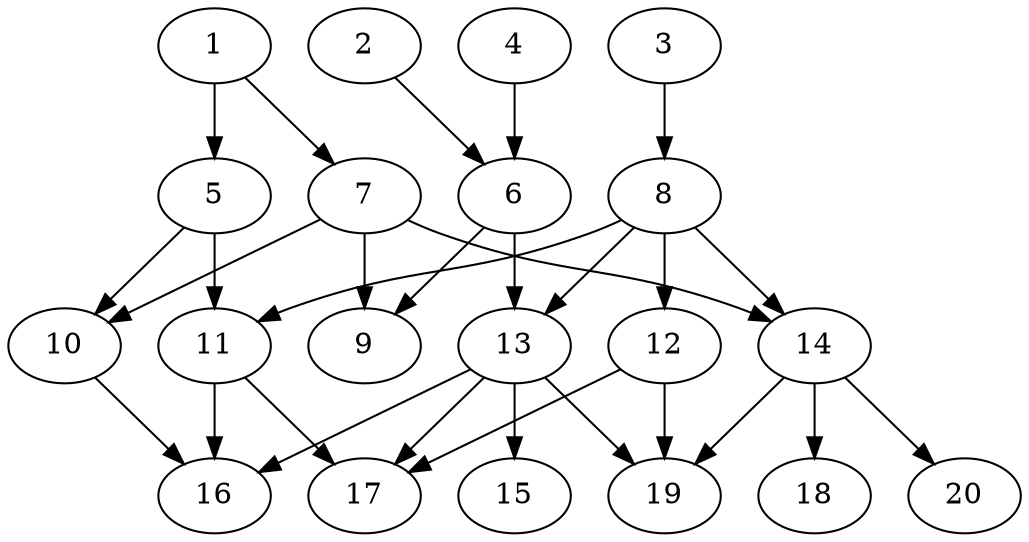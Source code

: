 // DAG automatically generated by daggen at Wed Jul 24 22:02:40 2019
// ./daggen --dot -n 20 --ccr 0.5 --fat 0.6 --regular 0.5 --density 0.5 --mindata 5242880 --maxdata 52428800 
digraph G {
  1 [size="29644800", alpha="0.03", expect_size="14822400"] 
  1 -> 5 [size ="14822400"]
  1 -> 7 [size ="14822400"]
  2 [size="36440064", alpha="0.09", expect_size="18220032"] 
  2 -> 6 [size ="18220032"]
  3 [size="13701120", alpha="0.04", expect_size="6850560"] 
  3 -> 8 [size ="6850560"]
  4 [size="76748800", alpha="0.12", expect_size="38374400"] 
  4 -> 6 [size ="38374400"]
  5 [size="84015104", alpha="0.07", expect_size="42007552"] 
  5 -> 10 [size ="42007552"]
  5 -> 11 [size ="42007552"]
  6 [size="18520064", alpha="0.14", expect_size="9260032"] 
  6 -> 9 [size ="9260032"]
  6 -> 13 [size ="9260032"]
  7 [size="51466240", alpha="0.12", expect_size="25733120"] 
  7 -> 9 [size ="25733120"]
  7 -> 10 [size ="25733120"]
  7 -> 14 [size ="25733120"]
  8 [size="26343424", alpha="0.18", expect_size="13171712"] 
  8 -> 11 [size ="13171712"]
  8 -> 12 [size ="13171712"]
  8 -> 13 [size ="13171712"]
  8 -> 14 [size ="13171712"]
  9 [size="24862720", alpha="0.06", expect_size="12431360"] 
  10 [size="49156096", alpha="0.16", expect_size="24578048"] 
  10 -> 16 [size ="24578048"]
  11 [size="31387648", alpha="0.18", expect_size="15693824"] 
  11 -> 16 [size ="15693824"]
  11 -> 17 [size ="15693824"]
  12 [size="46561280", alpha="0.10", expect_size="23280640"] 
  12 -> 17 [size ="23280640"]
  12 -> 19 [size ="23280640"]
  13 [size="87529472", alpha="0.07", expect_size="43764736"] 
  13 -> 15 [size ="43764736"]
  13 -> 16 [size ="43764736"]
  13 -> 17 [size ="43764736"]
  13 -> 19 [size ="43764736"]
  14 [size="104456192", alpha="0.02", expect_size="52228096"] 
  14 -> 18 [size ="52228096"]
  14 -> 19 [size ="52228096"]
  14 -> 20 [size ="52228096"]
  15 [size="66932736", alpha="0.07", expect_size="33466368"] 
  16 [size="98779136", alpha="0.08", expect_size="49389568"] 
  17 [size="68636672", alpha="0.11", expect_size="34318336"] 
  18 [size="32389120", alpha="0.09", expect_size="16194560"] 
  19 [size="24188928", alpha="0.18", expect_size="12094464"] 
  20 [size="51742720", alpha="0.13", expect_size="25871360"] 
}
